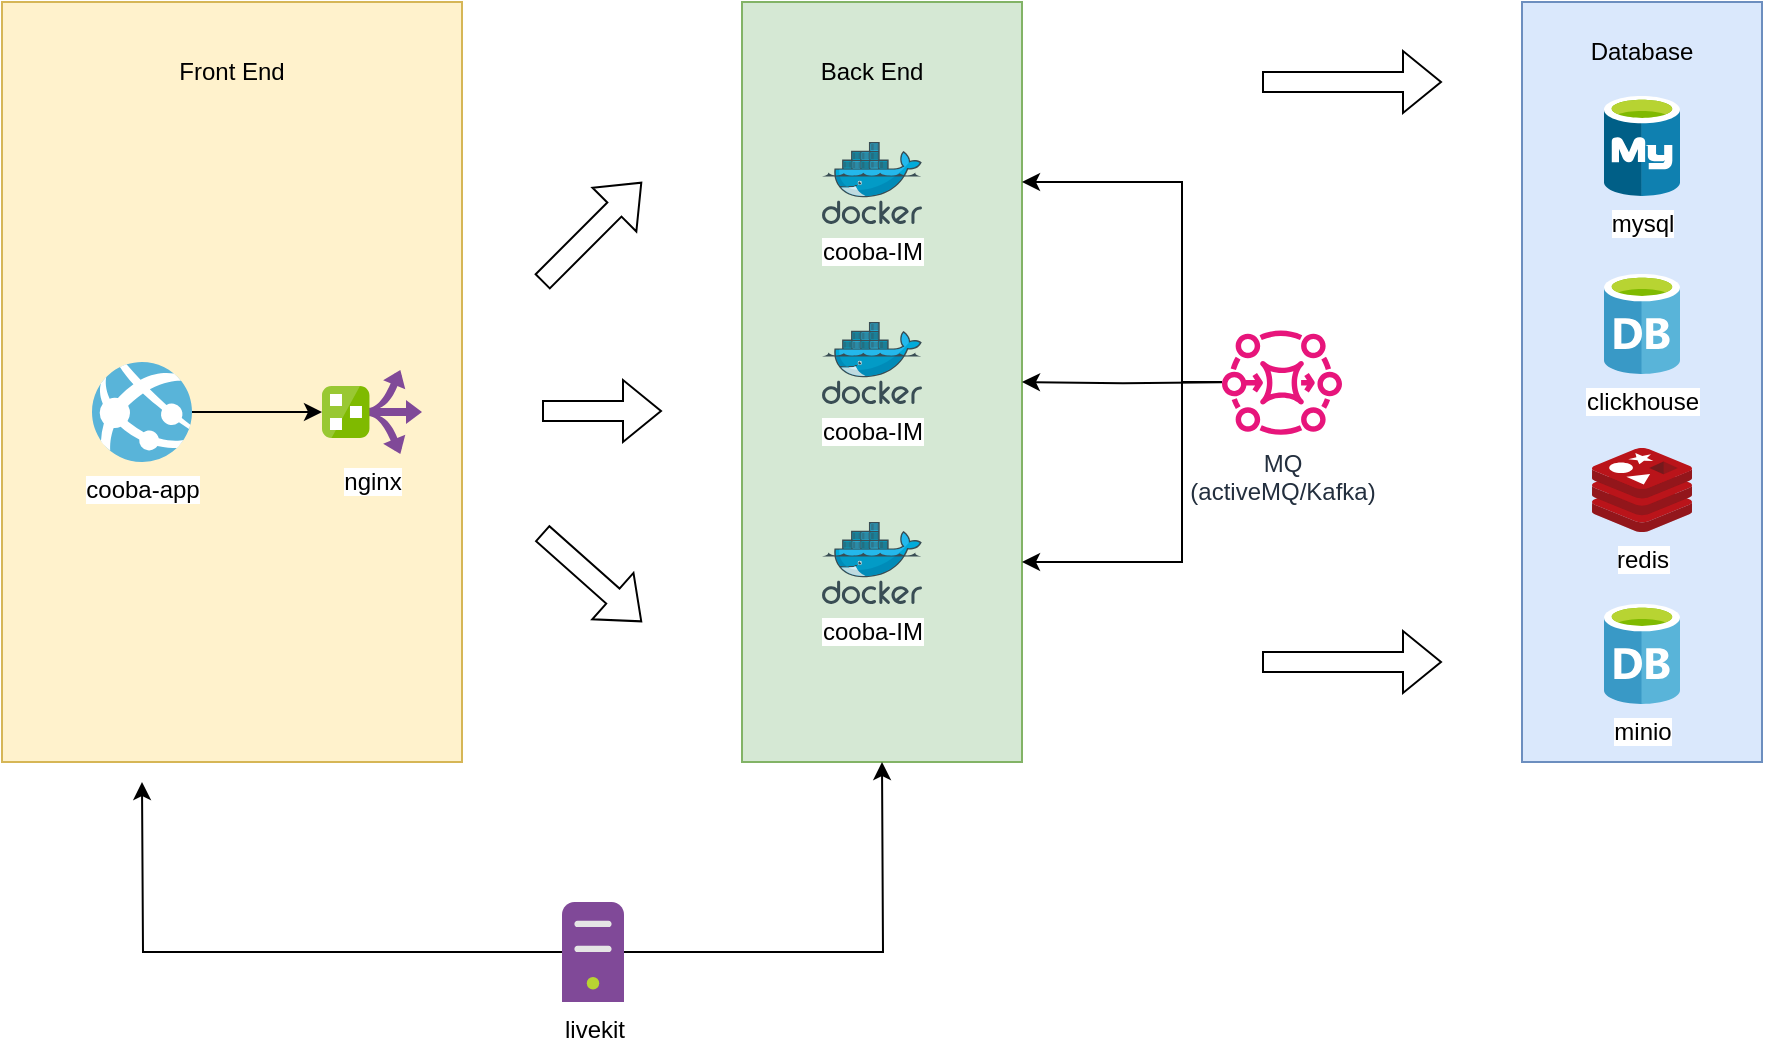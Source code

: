 <mxfile version="24.7.8">
  <diagram id="WI9T0HZ2pTsCkuznbFz-" name="Page-1">
    <mxGraphModel dx="1434" dy="778" grid="1" gridSize="10" guides="1" tooltips="1" connect="1" arrows="1" fold="1" page="1" pageScale="1" pageWidth="1169" pageHeight="827" math="0" shadow="0">
      <root>
        <mxCell id="0" />
        <mxCell id="1" parent="0" />
        <mxCell id="dClihzwMC4ZOTnD5rvMF-24" value="" style="rounded=0;whiteSpace=wrap;html=1;fillColor=#dae8fc;strokeColor=#6c8ebf;" vertex="1" parent="1">
          <mxGeometry x="970" y="50" width="120" height="380" as="geometry" />
        </mxCell>
        <mxCell id="dClihzwMC4ZOTnD5rvMF-15" value="" style="rounded=0;whiteSpace=wrap;html=1;fillColor=#d5e8d4;strokeColor=#82b366;movable=0;resizable=0;rotatable=0;deletable=0;editable=0;locked=1;connectable=0;" vertex="1" parent="1">
          <mxGeometry x="580" y="50" width="140" height="380" as="geometry" />
        </mxCell>
        <mxCell id="dClihzwMC4ZOTnD5rvMF-6" value="" style="rounded=0;whiteSpace=wrap;html=1;fillColor=#fff2cc;strokeColor=#d6b656;movable=0;resizable=0;rotatable=0;deletable=0;editable=0;locked=1;connectable=0;" vertex="1" parent="1">
          <mxGeometry x="210" y="50" width="230" height="380" as="geometry" />
        </mxCell>
        <mxCell id="dClihzwMC4ZOTnD5rvMF-1" value="cooba-IM" style="image;sketch=0;aspect=fixed;html=1;points=[];align=center;fontSize=12;image=img/lib/mscae/Docker.svg;movable=0;resizable=0;rotatable=0;deletable=0;editable=0;locked=1;connectable=0;" vertex="1" parent="1">
          <mxGeometry x="620" y="120" width="50" height="41" as="geometry" />
        </mxCell>
        <mxCell id="dClihzwMC4ZOTnD5rvMF-2" value="mysql" style="image;sketch=0;aspect=fixed;html=1;points=[];align=center;fontSize=12;image=img/lib/mscae/Azure_Database_for_MySQL_servers.svg;" vertex="1" parent="1">
          <mxGeometry x="1011" y="97" width="38" height="50" as="geometry" />
        </mxCell>
        <mxCell id="dClihzwMC4ZOTnD5rvMF-3" value="clickhouse" style="image;sketch=0;aspect=fixed;html=1;points=[];align=center;fontSize=12;image=img/lib/mscae/Database_General.svg;" vertex="1" parent="1">
          <mxGeometry x="1011" y="186" width="38" height="50" as="geometry" />
        </mxCell>
        <mxCell id="dClihzwMC4ZOTnD5rvMF-4" value="nginx" style="image;sketch=0;aspect=fixed;html=1;points=[];align=center;fontSize=12;image=img/lib/mscae/Route_Filter.svg;movable=0;resizable=0;rotatable=0;deletable=0;editable=0;locked=1;connectable=0;" vertex="1" parent="1">
          <mxGeometry x="370" y="234" width="50" height="42" as="geometry" />
        </mxCell>
        <mxCell id="dClihzwMC4ZOTnD5rvMF-5" value="redis" style="image;sketch=0;aspect=fixed;html=1;points=[];align=center;fontSize=12;image=img/lib/mscae/Cache_Redis_Product.svg;" vertex="1" parent="1">
          <mxGeometry x="1005" y="273" width="50" height="42" as="geometry" />
        </mxCell>
        <mxCell id="dClihzwMC4ZOTnD5rvMF-8" value="Front End" style="text;html=1;align=center;verticalAlign=middle;whiteSpace=wrap;rounded=0;movable=0;resizable=0;rotatable=0;deletable=0;editable=0;locked=1;connectable=0;" vertex="1" parent="1">
          <mxGeometry x="295" y="70" width="60" height="30" as="geometry" />
        </mxCell>
        <mxCell id="dClihzwMC4ZOTnD5rvMF-12" style="edgeStyle=orthogonalEdgeStyle;rounded=0;orthogonalLoop=1;jettySize=auto;html=1;movable=0;resizable=0;rotatable=0;deletable=0;editable=0;locked=1;connectable=0;" edge="1" parent="1" source="dClihzwMC4ZOTnD5rvMF-11" target="dClihzwMC4ZOTnD5rvMF-4">
          <mxGeometry relative="1" as="geometry" />
        </mxCell>
        <mxCell id="dClihzwMC4ZOTnD5rvMF-11" value="cooba-app" style="image;sketch=0;aspect=fixed;html=1;points=[];align=center;fontSize=12;image=img/lib/mscae/App_Services.svg;movable=0;resizable=0;rotatable=0;deletable=0;editable=0;locked=1;connectable=0;" vertex="1" parent="1">
          <mxGeometry x="255" y="230" width="50" height="50" as="geometry" />
        </mxCell>
        <mxCell id="dClihzwMC4ZOTnD5rvMF-16" value="Back End" style="text;html=1;align=center;verticalAlign=middle;whiteSpace=wrap;rounded=0;movable=0;resizable=0;rotatable=0;deletable=0;editable=0;locked=1;connectable=0;" vertex="1" parent="1">
          <mxGeometry x="615" y="70" width="60" height="30" as="geometry" />
        </mxCell>
        <mxCell id="dClihzwMC4ZOTnD5rvMF-17" value="cooba-IM" style="image;sketch=0;aspect=fixed;html=1;points=[];align=center;fontSize=12;image=img/lib/mscae/Docker.svg;movable=0;resizable=0;rotatable=0;deletable=0;editable=0;locked=1;connectable=0;" vertex="1" parent="1">
          <mxGeometry x="620" y="210" width="50" height="41" as="geometry" />
        </mxCell>
        <mxCell id="dClihzwMC4ZOTnD5rvMF-18" value="cooba-IM" style="image;sketch=0;aspect=fixed;html=1;points=[];align=center;fontSize=12;image=img/lib/mscae/Docker.svg;movable=0;resizable=0;rotatable=0;deletable=0;editable=0;locked=1;connectable=0;" vertex="1" parent="1">
          <mxGeometry x="620" y="310" width="50" height="41" as="geometry" />
        </mxCell>
        <mxCell id="dClihzwMC4ZOTnD5rvMF-19" value="" style="shape=flexArrow;endArrow=classic;html=1;rounded=0;" edge="1" parent="1">
          <mxGeometry width="50" height="50" relative="1" as="geometry">
            <mxPoint x="480" y="190" as="sourcePoint" />
            <mxPoint x="530" y="140" as="targetPoint" />
          </mxGeometry>
        </mxCell>
        <mxCell id="dClihzwMC4ZOTnD5rvMF-20" value="" style="shape=flexArrow;endArrow=classic;html=1;rounded=0;" edge="1" parent="1">
          <mxGeometry width="50" height="50" relative="1" as="geometry">
            <mxPoint x="480" y="254.5" as="sourcePoint" />
            <mxPoint x="540" y="254.5" as="targetPoint" />
          </mxGeometry>
        </mxCell>
        <mxCell id="dClihzwMC4ZOTnD5rvMF-21" value="" style="shape=flexArrow;endArrow=classic;html=1;rounded=0;" edge="1" parent="1">
          <mxGeometry width="50" height="50" relative="1" as="geometry">
            <mxPoint x="480" y="315.5" as="sourcePoint" />
            <mxPoint x="530" y="360" as="targetPoint" />
          </mxGeometry>
        </mxCell>
        <mxCell id="dClihzwMC4ZOTnD5rvMF-27" style="edgeStyle=orthogonalEdgeStyle;rounded=0;orthogonalLoop=1;jettySize=auto;html=1;" edge="1" parent="1" source="dClihzwMC4ZOTnD5rvMF-23">
          <mxGeometry relative="1" as="geometry">
            <mxPoint x="720" y="140" as="targetPoint" />
            <Array as="points">
              <mxPoint x="800" y="140" />
            </Array>
          </mxGeometry>
        </mxCell>
        <mxCell id="dClihzwMC4ZOTnD5rvMF-28" style="edgeStyle=orthogonalEdgeStyle;rounded=0;orthogonalLoop=1;jettySize=auto;html=1;" edge="1" parent="1">
          <mxGeometry relative="1" as="geometry">
            <mxPoint x="720" y="239.995" as="targetPoint" />
            <mxPoint x="820" y="240.1" as="sourcePoint" />
          </mxGeometry>
        </mxCell>
        <mxCell id="dClihzwMC4ZOTnD5rvMF-29" style="edgeStyle=orthogonalEdgeStyle;rounded=0;orthogonalLoop=1;jettySize=auto;html=1;" edge="1" parent="1" source="dClihzwMC4ZOTnD5rvMF-23">
          <mxGeometry relative="1" as="geometry">
            <mxPoint x="720" y="330" as="targetPoint" />
            <Array as="points">
              <mxPoint x="800" y="240" />
              <mxPoint x="800" y="330" />
            </Array>
          </mxGeometry>
        </mxCell>
        <mxCell id="dClihzwMC4ZOTnD5rvMF-23" value="MQ&lt;br&gt;(activeMQ/Kafka)" style="sketch=0;outlineConnect=0;fontColor=#232F3E;gradientColor=none;fillColor=#E7157B;strokeColor=none;dashed=0;verticalLabelPosition=bottom;verticalAlign=top;align=center;html=1;fontSize=12;fontStyle=0;aspect=fixed;pointerEvents=1;shape=mxgraph.aws4.mq_broker;" vertex="1" parent="1">
          <mxGeometry x="820" y="213.46" width="60" height="53.07" as="geometry" />
        </mxCell>
        <mxCell id="dClihzwMC4ZOTnD5rvMF-25" value="minio" style="image;sketch=0;aspect=fixed;html=1;points=[];align=center;fontSize=12;image=img/lib/mscae/Database_General.svg;" vertex="1" parent="1">
          <mxGeometry x="1011" y="351" width="38" height="50" as="geometry" />
        </mxCell>
        <mxCell id="dClihzwMC4ZOTnD5rvMF-26" value="" style="shape=flexArrow;endArrow=classic;html=1;rounded=0;" edge="1" parent="1">
          <mxGeometry width="50" height="50" relative="1" as="geometry">
            <mxPoint x="840" y="380" as="sourcePoint" />
            <mxPoint x="930" y="380" as="targetPoint" />
          </mxGeometry>
        </mxCell>
        <mxCell id="dClihzwMC4ZOTnD5rvMF-32" value="Database" style="text;html=1;align=center;verticalAlign=middle;whiteSpace=wrap;rounded=0;" vertex="1" parent="1">
          <mxGeometry x="1000" y="60" width="60" height="30" as="geometry" />
        </mxCell>
        <mxCell id="dClihzwMC4ZOTnD5rvMF-33" value="" style="shape=flexArrow;endArrow=classic;html=1;rounded=0;" edge="1" parent="1">
          <mxGeometry width="50" height="50" relative="1" as="geometry">
            <mxPoint x="840" y="90" as="sourcePoint" />
            <mxPoint x="930" y="90" as="targetPoint" />
          </mxGeometry>
        </mxCell>
        <mxCell id="dClihzwMC4ZOTnD5rvMF-38" style="edgeStyle=orthogonalEdgeStyle;rounded=0;orthogonalLoop=1;jettySize=auto;html=1;" edge="1" parent="1" source="dClihzwMC4ZOTnD5rvMF-37">
          <mxGeometry relative="1" as="geometry">
            <mxPoint x="650" y="430" as="targetPoint" />
          </mxGeometry>
        </mxCell>
        <mxCell id="dClihzwMC4ZOTnD5rvMF-39" style="edgeStyle=orthogonalEdgeStyle;rounded=0;orthogonalLoop=1;jettySize=auto;html=1;" edge="1" parent="1" source="dClihzwMC4ZOTnD5rvMF-37">
          <mxGeometry relative="1" as="geometry">
            <mxPoint x="280" y="440" as="targetPoint" />
          </mxGeometry>
        </mxCell>
        <mxCell id="dClihzwMC4ZOTnD5rvMF-37" value="livekit" style="image;sketch=0;aspect=fixed;html=1;points=[];align=center;fontSize=12;image=img/lib/mscae/Non_Azure_Machine.svg;" vertex="1" parent="1">
          <mxGeometry x="490" y="500" width="31" height="50" as="geometry" />
        </mxCell>
      </root>
    </mxGraphModel>
  </diagram>
</mxfile>
